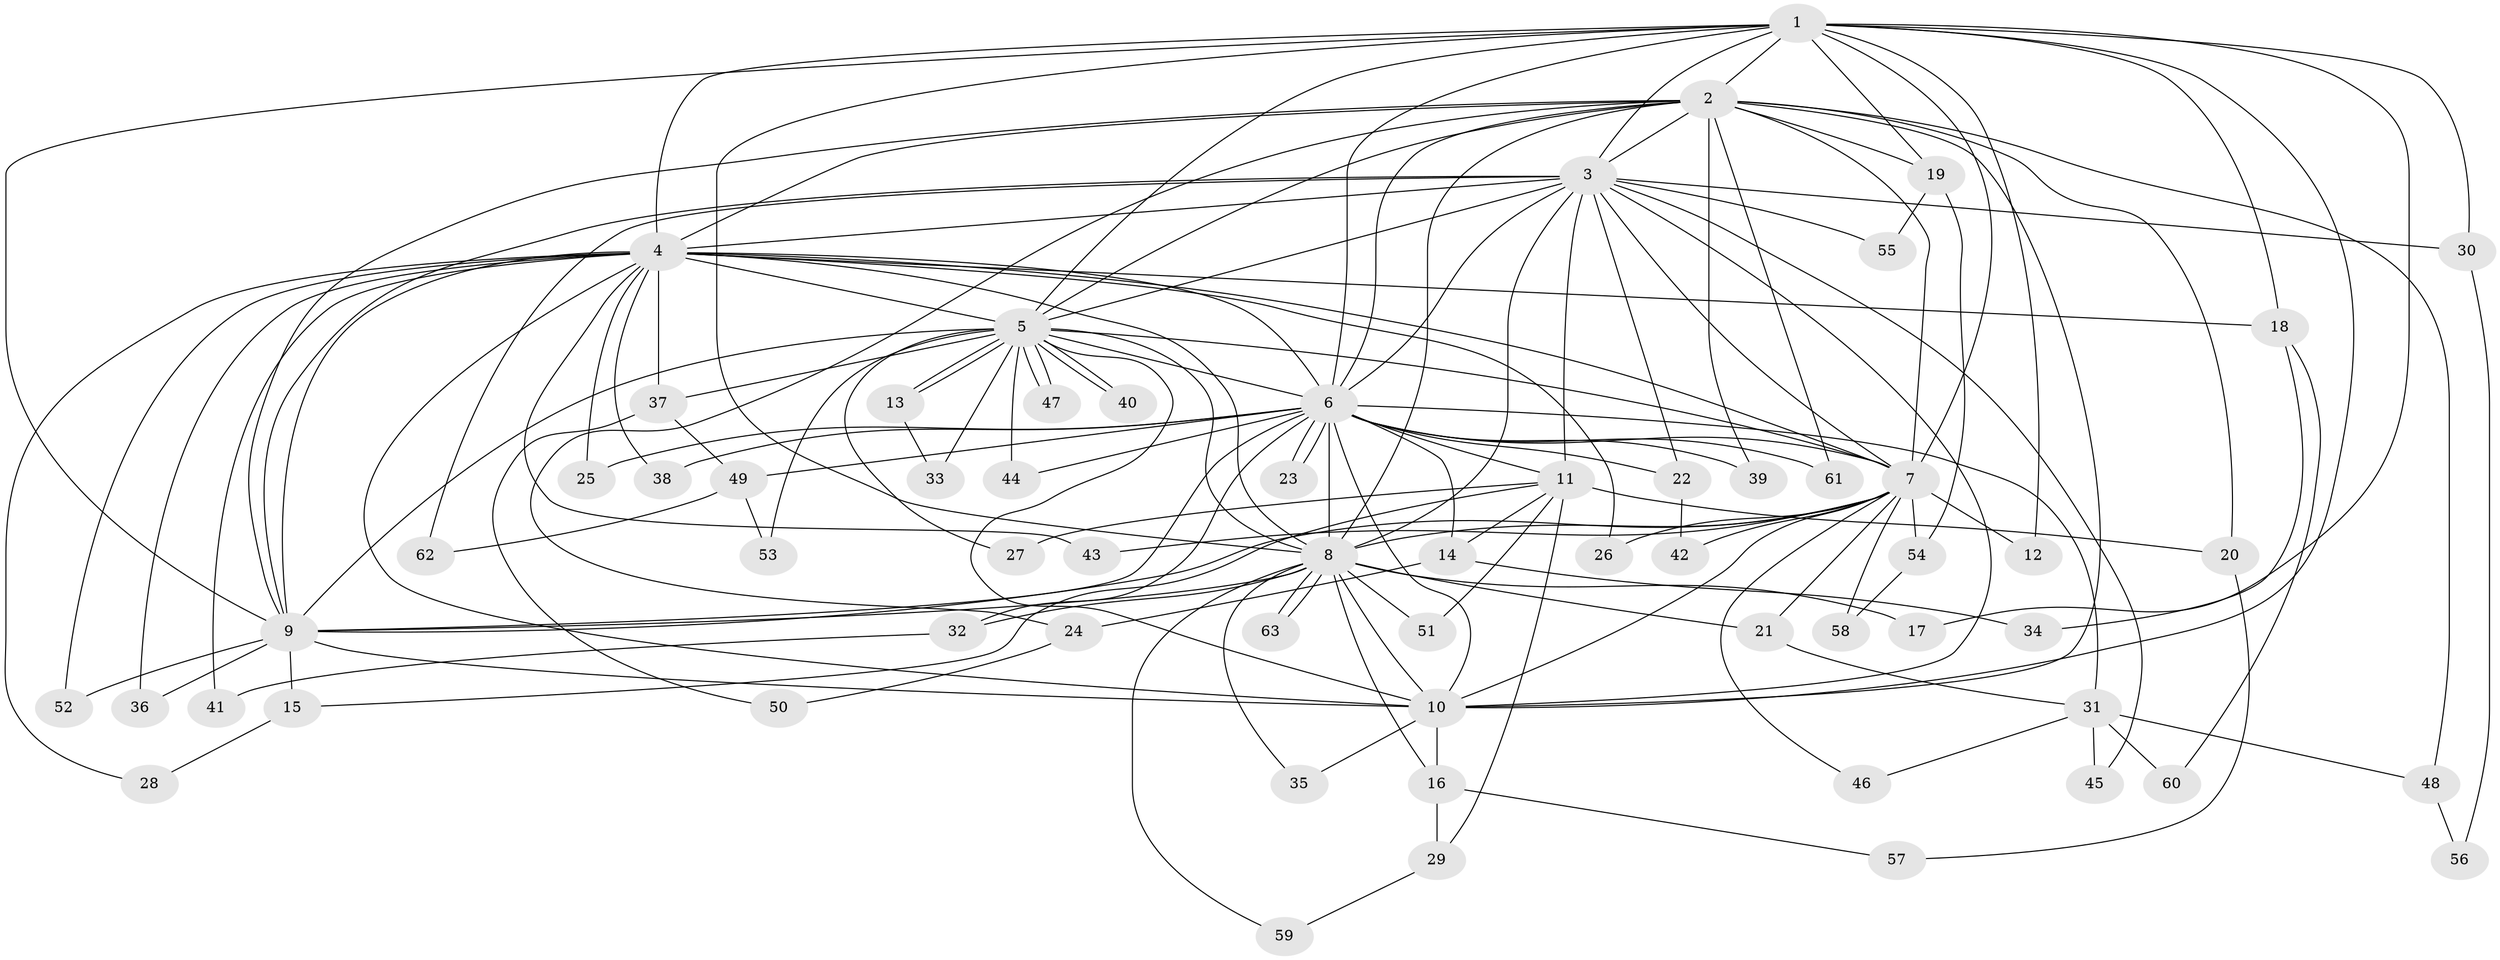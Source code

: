 // Generated by graph-tools (version 1.1) at 2025/14/03/09/25 04:14:04]
// undirected, 63 vertices, 151 edges
graph export_dot {
graph [start="1"]
  node [color=gray90,style=filled];
  1;
  2;
  3;
  4;
  5;
  6;
  7;
  8;
  9;
  10;
  11;
  12;
  13;
  14;
  15;
  16;
  17;
  18;
  19;
  20;
  21;
  22;
  23;
  24;
  25;
  26;
  27;
  28;
  29;
  30;
  31;
  32;
  33;
  34;
  35;
  36;
  37;
  38;
  39;
  40;
  41;
  42;
  43;
  44;
  45;
  46;
  47;
  48;
  49;
  50;
  51;
  52;
  53;
  54;
  55;
  56;
  57;
  58;
  59;
  60;
  61;
  62;
  63;
  1 -- 2;
  1 -- 3;
  1 -- 4;
  1 -- 5;
  1 -- 6;
  1 -- 7;
  1 -- 8;
  1 -- 9;
  1 -- 10;
  1 -- 12;
  1 -- 17;
  1 -- 18;
  1 -- 19;
  1 -- 30;
  2 -- 3;
  2 -- 4;
  2 -- 5;
  2 -- 6;
  2 -- 7;
  2 -- 8;
  2 -- 9;
  2 -- 10;
  2 -- 19;
  2 -- 20;
  2 -- 24;
  2 -- 39;
  2 -- 48;
  2 -- 61;
  3 -- 4;
  3 -- 5;
  3 -- 6;
  3 -- 7;
  3 -- 8;
  3 -- 9;
  3 -- 10;
  3 -- 11;
  3 -- 22;
  3 -- 30;
  3 -- 45;
  3 -- 55;
  3 -- 62;
  4 -- 5;
  4 -- 6;
  4 -- 7;
  4 -- 8;
  4 -- 9;
  4 -- 10;
  4 -- 18;
  4 -- 25;
  4 -- 26;
  4 -- 28;
  4 -- 36;
  4 -- 37;
  4 -- 38;
  4 -- 41;
  4 -- 43;
  4 -- 52;
  5 -- 6;
  5 -- 7;
  5 -- 8;
  5 -- 9;
  5 -- 10;
  5 -- 13;
  5 -- 13;
  5 -- 27;
  5 -- 33;
  5 -- 37;
  5 -- 40;
  5 -- 40;
  5 -- 44;
  5 -- 47;
  5 -- 47;
  5 -- 53;
  6 -- 7;
  6 -- 8;
  6 -- 9;
  6 -- 10;
  6 -- 11;
  6 -- 14;
  6 -- 22;
  6 -- 23;
  6 -- 23;
  6 -- 25;
  6 -- 31;
  6 -- 32;
  6 -- 38;
  6 -- 39;
  6 -- 44;
  6 -- 49;
  6 -- 61;
  7 -- 8;
  7 -- 9;
  7 -- 10;
  7 -- 12;
  7 -- 21;
  7 -- 26;
  7 -- 42;
  7 -- 43;
  7 -- 46;
  7 -- 54;
  7 -- 58;
  8 -- 9;
  8 -- 10;
  8 -- 16;
  8 -- 17;
  8 -- 21;
  8 -- 32;
  8 -- 35;
  8 -- 51;
  8 -- 59;
  8 -- 63;
  8 -- 63;
  9 -- 10;
  9 -- 15;
  9 -- 36;
  9 -- 52;
  10 -- 16;
  10 -- 35;
  11 -- 14;
  11 -- 15;
  11 -- 20;
  11 -- 27;
  11 -- 29;
  11 -- 51;
  13 -- 33;
  14 -- 24;
  14 -- 34;
  15 -- 28;
  16 -- 29;
  16 -- 57;
  18 -- 34;
  18 -- 60;
  19 -- 54;
  19 -- 55;
  20 -- 57;
  21 -- 31;
  22 -- 42;
  24 -- 50;
  29 -- 59;
  30 -- 56;
  31 -- 45;
  31 -- 46;
  31 -- 48;
  31 -- 60;
  32 -- 41;
  37 -- 49;
  37 -- 50;
  48 -- 56;
  49 -- 53;
  49 -- 62;
  54 -- 58;
}
